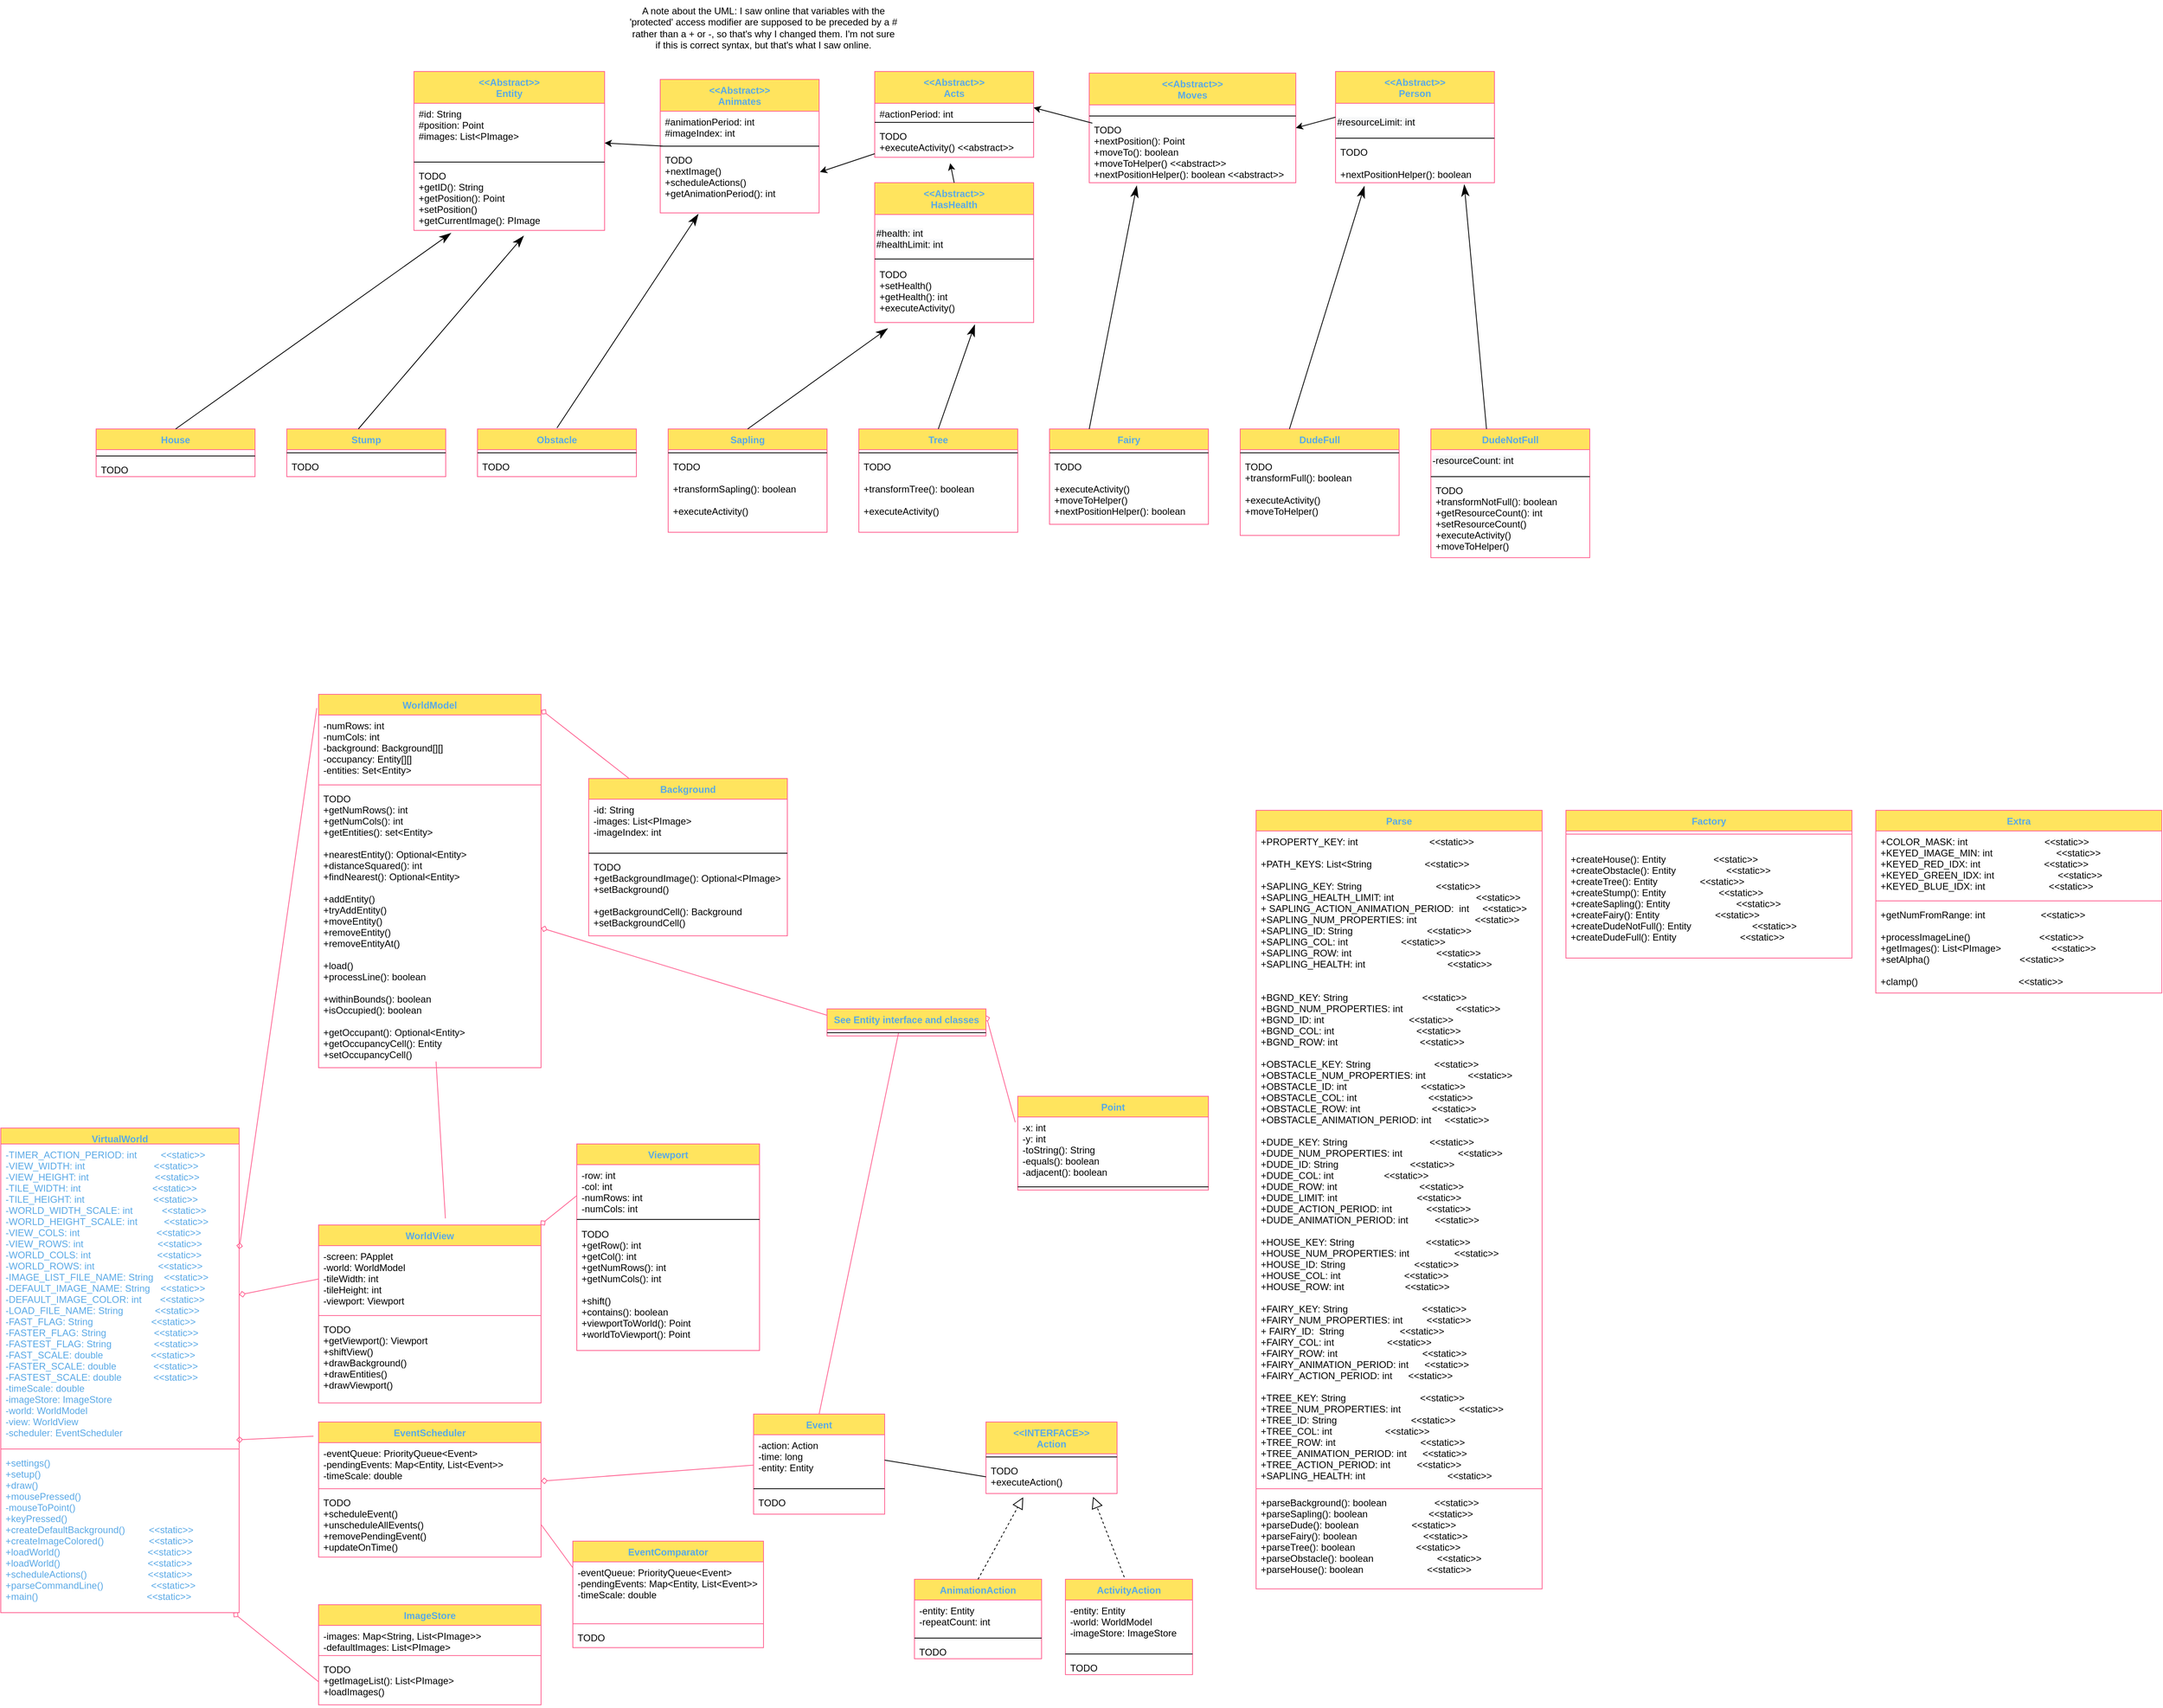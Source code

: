 <mxfile version="18.0.3" type="device"><diagram id="Yo6Zvny2ZRX3JAPKxXua" name="Page 2"><mxGraphModel dx="1278" dy="2747" grid="1" gridSize="10" guides="1" tooltips="1" connect="1" arrows="1" fold="1" page="1" pageScale="1" pageWidth="850" pageHeight="1100" math="0" shadow="0"><root><mxCell id="0"/><mxCell id="1" parent="0"/><mxCell id="8I9pphBKhg92I5GMk5e_-31" value="" style="graphMlID=e0;endArrow=none;strokeColor=#FF6392;strokeWidth=1.0;startArrow=diamond;startFill=0;endFill=1;exitX=1;exitY=0.25;exitDx=0;exitDy=0;fontColor=#5AA9E6;entryX=-0.008;entryY=-0.286;entryDx=0;entryDy=0;entryPerimeter=0;" parent="1" source="8I9pphBKhg92I5GMk5e_-50" target="8I9pphBKhg92I5GMk5e_-57" edge="1"><mxGeometry relative="1" as="geometry"/></mxCell><mxCell id="8I9pphBKhg92I5GMk5e_-32" value="" style="graphMlID=e1;endArrow=none;strokeColor=#FF6392;strokeWidth=1.0;startArrow=diamond;startFill=0;endFill=1;exitX=1;exitY=0.5;exitDx=0;exitDy=0;fontColor=#5AA9E6;entryX=0;entryY=0.5;entryDx=0;entryDy=0;" parent="1" source="8I9pphBKhg92I5GMk5e_-51" target="8I9pphBKhg92I5GMk5e_-61" edge="1"><mxGeometry relative="1" as="geometry"/></mxCell><mxCell id="8I9pphBKhg92I5GMk5e_-33" value="" style="graphMlID=e2;endArrow=none;strokeColor=#FF6392;strokeWidth=1.0;startArrow=diamond;startFill=0;endFill=1;fontColor=#5AA9E6;entryX=0;entryY=0.25;entryDx=0;entryDy=0;" parent="1" source="8I9pphBKhg92I5GMk5e_-60" target="8I9pphBKhg92I5GMk5e_-89" edge="1"><mxGeometry relative="1" as="geometry"><mxPoint x="648" y="240" as="sourcePoint"/></mxGeometry></mxCell><mxCell id="8I9pphBKhg92I5GMk5e_-34" value="" style="graphMlID=e3;endArrow=none;strokeColor=#FF6392;strokeWidth=1.0;startArrow=diamond;startFill=0;endFill=1;exitX=0.988;exitY=-0.077;exitDx=0;exitDy=0;exitPerimeter=0;fontColor=#5AA9E6;entryX=-0.023;entryY=0.105;entryDx=0;entryDy=0;entryPerimeter=0;" parent="1" source="8I9pphBKhg92I5GMk5e_-53" target="8I9pphBKhg92I5GMk5e_-64" edge="1"><mxGeometry relative="1" as="geometry"><mxPoint x="840" y="580" as="targetPoint"/></mxGeometry></mxCell><mxCell id="8I9pphBKhg92I5GMk5e_-35" value="" style="graphMlID=e4;endArrow=none;strokeColor=#FF6392;strokeWidth=1.0;startArrow=diamond;startFill=0;endFill=1;exitX=0.975;exitY=1;exitDx=0;exitDy=0;exitPerimeter=0;fontColor=#5AA9E6;entryX=0;entryY=0.5;entryDx=0;entryDy=0;" parent="1" source="8I9pphBKhg92I5GMk5e_-53" target="8I9pphBKhg92I5GMk5e_-71" edge="1"><mxGeometry relative="1" as="geometry"/></mxCell><mxCell id="8I9pphBKhg92I5GMk5e_-36" value="" style="graphMlID=e5;endArrow=none;strokeColor=#FF6392;strokeWidth=1.0;startArrow=diamond;startFill=0;endFill=1;fontColor=#5AA9E6;exitX=1.001;exitY=-0.077;exitDx=0;exitDy=0;exitPerimeter=0;" parent="1" source="8I9pphBKhg92I5GMk5e_-55" target="8I9pphBKhg92I5GMk5e_-82" edge="1"><mxGeometry relative="1" as="geometry"/></mxCell><mxCell id="8I9pphBKhg92I5GMk5e_-37" value="" style="graphMlID=e6;endArrow=none;strokeColor=#FF6392;strokeWidth=1.0;startArrow=diamond;startFill=0;endFill=1;fontColor=#5AA9E6;" parent="1" source="8I9pphBKhg92I5GMk5e_-64" target="8I9pphBKhg92I5GMk5e_-97" edge="1"><mxGeometry relative="1" as="geometry"/></mxCell><mxCell id="8I9pphBKhg92I5GMk5e_-38" value="" style="graphMlID=e7;endArrow=none;strokeColor=#FF6392;strokeWidth=1.0;startArrow=none;startFill=1;endFill=1;fontColor=#5AA9E6;entryX=0;entryY=0.25;entryDx=0;entryDy=0;exitX=1;exitY=0.5;exitDx=0;exitDy=0;" parent="1" source="8I9pphBKhg92I5GMk5e_-67" target="8I9pphBKhg92I5GMk5e_-72" edge="1"><mxGeometry relative="1" as="geometry"/></mxCell><mxCell id="8I9pphBKhg92I5GMk5e_-39" value="" style="graphMlID=e8;endArrow=none;strokeColor=#FF6392;strokeWidth=1.0;startArrow=diamond;startFill=0;endFill=1;fontColor=#5AA9E6;exitX=1;exitY=0.5;exitDx=0;exitDy=0;entryX=0;entryY=0.5;entryDx=0;entryDy=0;" parent="1" source="8I9pphBKhg92I5GMk5e_-57" edge="1"><mxGeometry relative="1" as="geometry"><mxPoint x="710" y="80" as="sourcePoint"/><mxPoint x="1160" y="-62" as="targetPoint"/></mxGeometry></mxCell><mxCell id="8I9pphBKhg92I5GMk5e_-40" value="" style="graphMlID=e9;endArrow=none;strokeColor=#FF6392;strokeWidth=1.0;startArrow=diamond;startFill=0;endFill=1;fontColor=#5AA9E6;exitX=1;exitY=0.5;exitDx=0;exitDy=0;entryX=-0.013;entryY=0.08;entryDx=0;entryDy=0;entryPerimeter=0;" parent="1" target="8I9pphBKhg92I5GMk5e_-105" edge="1"><mxGeometry relative="1" as="geometry"><mxPoint x="1360" y="-62" as="sourcePoint"/></mxGeometry></mxCell><mxCell id="8I9pphBKhg92I5GMk5e_-44" value="" style="graphMlID=e13;endArrow=none;strokeColor=#FF6392;strokeWidth=1.0;startArrow=none;startFill=1;endFill=1;fontColor=#5AA9E6;entryX=0.528;entryY=0.978;entryDx=0;entryDy=0;entryPerimeter=0;exitX=0.57;exitY=-0.037;exitDx=0;exitDy=0;exitPerimeter=0;" parent="1" source="8I9pphBKhg92I5GMk5e_-60" target="8I9pphBKhg92I5GMk5e_-57" edge="1"><mxGeometry relative="1" as="geometry"/></mxCell><mxCell id="8I9pphBKhg92I5GMk5e_-45" value="" style="graphMlID=e14;endArrow=none;strokeColor=#FF6392;strokeWidth=1.0;startArrow=none;startFill=1;endFill=1;fontColor=#5AA9E6;exitX=0.5;exitY=0;exitDx=0;exitDy=0;" parent="1" source="8I9pphBKhg92I5GMk5e_-96" edge="1"><mxGeometry relative="1" as="geometry"><mxPoint x="1250" y="-40" as="targetPoint"/></mxGeometry></mxCell><mxCell id="8I9pphBKhg92I5GMk5e_-50" value="VirtualWorld" style="swimlane;fontStyle=1;align=center;verticalAlign=top;childLayout=stackLayout;horizontal=1;startSize=20;horizontalStack=0;resizeParent=1;resizeParentMax=0;resizeLast=0;collapsible=1;marginBottom=0;hachureGap=4;pointerEvents=0;fillColor=#FFE45E;strokeColor=#FF6392;fontColor=#5AA9E6;" parent="1" vertex="1"><mxGeometry x="120" y="80" width="300" height="610" as="geometry"/></mxCell><mxCell id="8I9pphBKhg92I5GMk5e_-51" value="-TIMER_ACTION_PERIOD: int         &lt;&lt;static&gt;&gt;&#10;-VIEW_WIDTH: int                          &lt;&lt;static&gt;&gt;&#10;-VIEW_HEIGHT: int                         &lt;&lt;static&gt;&gt;&#10;-TILE_WIDTH: int                           &lt;&lt;static&gt;&gt;&#10;-TILE_HEIGHT: int                          &lt;&lt;static&gt;&gt;&#10;-WORLD_WIDTH_SCALE: int           &lt;&lt;static&gt;&gt;&#10;-WORLD_HEIGHT_SCALE: int          &lt;&lt;static&gt;&gt;&#10;-VIEW_COLS: int                             &lt;&lt;static&gt;&gt;&#10;-VIEW_ROWS: int                            &lt;&lt;static&gt;&gt;&#10;-WORLD_COLS: int                         &lt;&lt;static&gt;&gt;&#10;-WORLD_ROWS: int                        &lt;&lt;static&gt;&gt;&#10;-IMAGE_LIST_FILE_NAME: String    &lt;&lt;static&gt;&gt;&#10;-DEFAULT_IMAGE_NAME: String    &lt;&lt;static&gt;&gt;&#10;-DEFAULT_IMAGE_COLOR: int       &lt;&lt;static&gt;&gt;&#10;-LOAD_FILE_NAME: String            &lt;&lt;static&gt;&gt;&#10;-FAST_FLAG: String                      &lt;&lt;static&gt;&gt;&#10;-FASTER_FLAG: String                  &lt;&lt;static&gt;&gt;&#10;-FASTEST_FLAG: String                &lt;&lt;static&gt;&gt;&#10;-FAST_SCALE: double                  &lt;&lt;static&gt;&gt;&#10;-FASTER_SCALE: double              &lt;&lt;static&gt;&gt;&#10;-FASTEST_SCALE: double            &lt;&lt;static&gt;&gt;&#10;-timeScale: double&#10;-imageStore: ImageStore&#10;-world: WorldModel&#10;-view: WorldView&#10;-scheduler: EventScheduler" style="text;strokeColor=none;fillColor=none;align=left;verticalAlign=top;spacingLeft=4;spacingRight=4;overflow=hidden;rotatable=0;points=[[0,0.5],[1,0.5]];portConstraint=eastwest;fontColor=#5AA9E6;" parent="8I9pphBKhg92I5GMk5e_-50" vertex="1"><mxGeometry y="20" width="300" height="380" as="geometry"/></mxCell><mxCell id="8I9pphBKhg92I5GMk5e_-52" value="" style="line;strokeWidth=1;fillColor=none;align=left;verticalAlign=middle;spacingTop=-1;spacingLeft=3;spacingRight=3;rotatable=0;labelPosition=right;points=[];portConstraint=eastwest;strokeColor=#FF6392;fontColor=#5AA9E6;" parent="8I9pphBKhg92I5GMk5e_-50" vertex="1"><mxGeometry y="400" width="300" height="8" as="geometry"/></mxCell><mxCell id="8I9pphBKhg92I5GMk5e_-53" value="+settings()&#10;+setup()&#10;+draw()&#10;+mousePressed()&#10;-mouseToPoint()&#10;+keyPressed()&#10;+createDefaultBackground()         &lt;&lt;static&gt;&gt;&#10;+createImageColored()                 &lt;&lt;static&gt;&gt;&#10;+loadWorld()                                 &lt;&lt;static&gt;&gt;&#10;+loadWorld()                                 &lt;&lt;static&gt;&gt;&#10;+scheduleActions()                       &lt;&lt;static&gt;&gt;&#10;+parseCommandLine()                  &lt;&lt;static&gt;&gt;&#10;+main()                                         &lt;&lt;static&gt;&gt;" style="text;strokeColor=none;fillColor=none;align=left;verticalAlign=top;spacingLeft=4;spacingRight=4;overflow=hidden;rotatable=0;points=[[0,0.5],[1,0.5]];portConstraint=eastwest;fontColor=#5AA9E6;" parent="8I9pphBKhg92I5GMk5e_-50" vertex="1"><mxGeometry y="408" width="300" height="202" as="geometry"/></mxCell><mxCell id="8I9pphBKhg92I5GMk5e_-54" value="WorldModel" style="swimlane;fontStyle=1;align=center;verticalAlign=top;childLayout=stackLayout;horizontal=1;startSize=26;horizontalStack=0;resizeParent=1;resizeParentMax=0;resizeLast=0;collapsible=1;marginBottom=0;hachureGap=4;pointerEvents=0;sketch=0;fontColor=#5AA9E6;strokeColor=#FF6392;fillColor=#FFE45E;" parent="1" vertex="1"><mxGeometry x="520" y="-466" width="280" height="470" as="geometry"/></mxCell><mxCell id="8I9pphBKhg92I5GMk5e_-55" value="-numRows: int&#10;-numCols: int&#10;-background: Background[][]&#10;-occupancy: Entity[][]&#10;-entities: Set&lt;Entity&gt;&#10;&#10;                         " style="text;strokeColor=none;fillColor=none;align=left;verticalAlign=top;spacingLeft=4;spacingRight=4;overflow=hidden;rotatable=0;points=[[0,0.5],[1,0.5]];portConstraint=eastwest;fontColor=#000000;" parent="8I9pphBKhg92I5GMk5e_-54" vertex="1"><mxGeometry y="26" width="280" height="84" as="geometry"/></mxCell><mxCell id="8I9pphBKhg92I5GMk5e_-56" value="" style="line;strokeWidth=1;fillColor=none;align=left;verticalAlign=middle;spacingTop=-1;spacingLeft=3;spacingRight=3;rotatable=0;labelPosition=right;points=[];portConstraint=eastwest;strokeColor=#FF6392;fontColor=#5AA9E6;" parent="8I9pphBKhg92I5GMk5e_-54" vertex="1"><mxGeometry y="110" width="280" height="8" as="geometry"/></mxCell><mxCell id="8I9pphBKhg92I5GMk5e_-57" value="TODO&#10;+getNumRows(): int&#10;+getNumCols(): int&#10;+getEntities(): set&lt;Entity&gt;&#10;&#10;+nearestEntity(): Optional&lt;Entity&gt;    &#10;+distanceSquared(): int                &#10;+findNearest(): Optional&lt;Entity&gt;&#10;      &#10;+addEntity()&#10;+tryAddEntity()                           &#10;+moveEntity()                            &#10;+removeEntity()                             &#10;+removeEntityAt() &#10;&#10;+load()                                &#10;+processLine(): boolean               &#10;            &#10;+withinBounds(): boolean          &#10;+isOccupied(): boolean&#10;&#10;+getOccupant(): Optional&lt;Entity&gt;             &#10;+getOccupancyCell(): Entity                 &#10;+setOccupancyCell()" style="text;strokeColor=none;fillColor=none;align=left;verticalAlign=top;spacingLeft=4;spacingRight=4;overflow=hidden;rotatable=0;points=[[0,0.5],[1,0.5]];portConstraint=eastwest;fontColor=#020405;" parent="8I9pphBKhg92I5GMk5e_-54" vertex="1"><mxGeometry y="118" width="280" height="352" as="geometry"/></mxCell><mxCell id="8I9pphBKhg92I5GMk5e_-60" value="WorldView" style="swimlane;fontStyle=1;align=center;verticalAlign=top;childLayout=stackLayout;horizontal=1;startSize=26;horizontalStack=0;resizeParent=1;resizeParentMax=0;resizeLast=0;collapsible=1;marginBottom=0;hachureGap=4;pointerEvents=0;sketch=0;fontColor=#5AA9E6;strokeColor=#FF6392;fillColor=#FFE45E;" parent="1" vertex="1"><mxGeometry x="520" y="202" width="280" height="224" as="geometry"/></mxCell><mxCell id="8I9pphBKhg92I5GMk5e_-61" value="-screen: PApplet&#10;-world: WorldModel&#10;-tileWidth: int&#10;-tileHeight: int&#10;-viewport: Viewport&#10;                           " style="text;strokeColor=none;fillColor=none;align=left;verticalAlign=top;spacingLeft=4;spacingRight=4;overflow=hidden;rotatable=0;points=[[0,0.5],[1,0.5]];portConstraint=eastwest;fontColor=#000000;" parent="8I9pphBKhg92I5GMk5e_-60" vertex="1"><mxGeometry y="26" width="280" height="84" as="geometry"/></mxCell><mxCell id="8I9pphBKhg92I5GMk5e_-62" value="" style="line;strokeWidth=1;fillColor=none;align=left;verticalAlign=middle;spacingTop=-1;spacingLeft=3;spacingRight=3;rotatable=0;labelPosition=right;points=[];portConstraint=eastwest;strokeColor=#FF6392;fontColor=#5AA9E6;" parent="8I9pphBKhg92I5GMk5e_-60" vertex="1"><mxGeometry y="110" width="280" height="8" as="geometry"/></mxCell><mxCell id="8I9pphBKhg92I5GMk5e_-63" value="TODO&#10;+getViewport(): Viewport&#10;+shiftView()&#10;+drawBackground()                        &#10;+drawEntities()                         &#10;+drawViewport() &#10; " style="text;strokeColor=none;fillColor=none;align=left;verticalAlign=top;spacingLeft=4;spacingRight=4;overflow=hidden;rotatable=0;points=[[0,0.5],[1,0.5]];portConstraint=eastwest;fontColor=#000000;" parent="8I9pphBKhg92I5GMk5e_-60" vertex="1"><mxGeometry y="118" width="280" height="106" as="geometry"/></mxCell><mxCell id="8I9pphBKhg92I5GMk5e_-64" value="EventScheduler" style="swimlane;fontStyle=1;align=center;verticalAlign=top;childLayout=stackLayout;horizontal=1;startSize=26;horizontalStack=0;resizeParent=1;resizeParentMax=0;resizeLast=0;collapsible=1;marginBottom=0;hachureGap=4;pointerEvents=0;sketch=0;fontColor=#5AA9E6;strokeColor=#FF6392;fillColor=#FFE45E;" parent="1" vertex="1"><mxGeometry x="520" y="450" width="280" height="170" as="geometry"/></mxCell><mxCell id="8I9pphBKhg92I5GMk5e_-65" value="-eventQueue: PriorityQueue&lt;Event&gt;&#10;-pendingEvents: Map&lt;Entity, List&lt;Event&gt;&gt;&#10;-timeScale: double&#10;                           " style="text;strokeColor=none;fillColor=none;align=left;verticalAlign=top;spacingLeft=4;spacingRight=4;overflow=hidden;rotatable=0;points=[[0,0.5],[1,0.5]];portConstraint=eastwest;fontColor=#000000;" parent="8I9pphBKhg92I5GMk5e_-64" vertex="1"><mxGeometry y="26" width="280" height="54" as="geometry"/></mxCell><mxCell id="8I9pphBKhg92I5GMk5e_-66" value="" style="line;strokeWidth=1;fillColor=none;align=left;verticalAlign=middle;spacingTop=-1;spacingLeft=3;spacingRight=3;rotatable=0;labelPosition=right;points=[];portConstraint=eastwest;strokeColor=#FF6392;fontColor=#5AA9E6;" parent="8I9pphBKhg92I5GMk5e_-64" vertex="1"><mxGeometry y="80" width="280" height="8" as="geometry"/></mxCell><mxCell id="8I9pphBKhg92I5GMk5e_-67" value="TODO&#10;+scheduleEvent()                                  &#10;+unscheduleAllEvents()       &#10;+removePendingEvent()                       &#10;+updateOnTime()  " style="text;strokeColor=none;fillColor=none;align=left;verticalAlign=top;spacingLeft=4;spacingRight=4;overflow=hidden;rotatable=0;points=[[0,0.5],[1,0.5]];portConstraint=eastwest;fontColor=#000000;" parent="8I9pphBKhg92I5GMk5e_-64" vertex="1"><mxGeometry y="88" width="280" height="82" as="geometry"/></mxCell><mxCell id="8I9pphBKhg92I5GMk5e_-68" value="ImageStore" style="swimlane;fontStyle=1;align=center;verticalAlign=top;childLayout=stackLayout;horizontal=1;startSize=26;horizontalStack=0;resizeParent=1;resizeParentMax=0;resizeLast=0;collapsible=1;marginBottom=0;hachureGap=4;pointerEvents=0;sketch=0;fontColor=#5AA9E6;strokeColor=#FF6392;fillColor=#FFE45E;" parent="1" vertex="1"><mxGeometry x="520" y="680" width="280" height="126" as="geometry"/></mxCell><mxCell id="8I9pphBKhg92I5GMk5e_-69" value="-images: Map&lt;String, List&lt;PImage&gt;&gt;&#10;-defaultImages: List&lt;PImage&gt;&#10;                " style="text;strokeColor=none;fillColor=none;align=left;verticalAlign=top;spacingLeft=4;spacingRight=4;overflow=hidden;rotatable=0;points=[[0,0.5],[1,0.5]];portConstraint=eastwest;fontColor=#000000;" parent="8I9pphBKhg92I5GMk5e_-68" vertex="1"><mxGeometry y="26" width="280" height="34" as="geometry"/></mxCell><mxCell id="8I9pphBKhg92I5GMk5e_-70" value="" style="line;strokeWidth=1;fillColor=none;align=left;verticalAlign=middle;spacingTop=-1;spacingLeft=3;spacingRight=3;rotatable=0;labelPosition=right;points=[];portConstraint=eastwest;strokeColor=#FF6392;fontColor=#5AA9E6;" parent="8I9pphBKhg92I5GMk5e_-68" vertex="1"><mxGeometry y="60" width="280" height="8" as="geometry"/></mxCell><mxCell id="8I9pphBKhg92I5GMk5e_-71" value="TODO&#10;+getImageList(): List&lt;PImage&gt;              &#10;+loadImages() " style="text;strokeColor=none;fillColor=none;align=left;verticalAlign=top;spacingLeft=4;spacingRight=4;overflow=hidden;rotatable=0;points=[[0,0.5],[1,0.5]];portConstraint=eastwest;fontColor=#000000;" parent="8I9pphBKhg92I5GMk5e_-68" vertex="1"><mxGeometry y="68" width="280" height="58" as="geometry"/></mxCell><mxCell id="8I9pphBKhg92I5GMk5e_-72" value="EventComparator" style="swimlane;fontStyle=1;align=center;verticalAlign=top;childLayout=stackLayout;horizontal=1;startSize=26;horizontalStack=0;resizeParent=1;resizeParentMax=0;resizeLast=0;collapsible=1;marginBottom=0;hachureGap=4;pointerEvents=0;sketch=0;fontColor=#5AA9E6;strokeColor=#FF6392;fillColor=#FFE45E;" parent="1" vertex="1"><mxGeometry x="840" y="600" width="240" height="134" as="geometry"/></mxCell><mxCell id="8I9pphBKhg92I5GMk5e_-73" value="-eventQueue: PriorityQueue&lt;Event&gt;&#10;-pendingEvents: Map&lt;Entity, List&lt;Event&gt;&gt;&#10;-timeScale: double" style="text;strokeColor=none;fillColor=none;align=left;verticalAlign=top;spacingLeft=4;spacingRight=4;overflow=hidden;rotatable=0;points=[[0,0.5],[1,0.5]];portConstraint=eastwest;fontColor=#000000;" parent="8I9pphBKhg92I5GMk5e_-72" vertex="1"><mxGeometry y="26" width="240" height="74" as="geometry"/></mxCell><mxCell id="8I9pphBKhg92I5GMk5e_-74" value="" style="line;strokeWidth=1;fillColor=none;align=left;verticalAlign=middle;spacingTop=-1;spacingLeft=3;spacingRight=3;rotatable=0;labelPosition=right;points=[];portConstraint=eastwest;strokeColor=#FF6392;fontColor=#5AA9E6;" parent="8I9pphBKhg92I5GMk5e_-72" vertex="1"><mxGeometry y="100" width="240" height="8" as="geometry"/></mxCell><mxCell id="8I9pphBKhg92I5GMk5e_-75" value="TODO" style="text;strokeColor=none;fillColor=none;align=left;verticalAlign=top;spacingLeft=4;spacingRight=4;overflow=hidden;rotatable=0;points=[[0,0.5],[1,0.5]];portConstraint=eastwest;fontColor=#000000;" parent="8I9pphBKhg92I5GMk5e_-72" vertex="1"><mxGeometry y="108" width="240" height="26" as="geometry"/></mxCell><mxCell id="8I9pphBKhg92I5GMk5e_-77" value="Parse" style="swimlane;fontStyle=1;align=center;verticalAlign=top;childLayout=stackLayout;horizontal=1;startSize=26;horizontalStack=0;resizeParent=1;resizeParentMax=0;resizeLast=0;collapsible=1;marginBottom=0;hachureGap=4;pointerEvents=0;sketch=0;fontColor=#5AA9E6;strokeColor=#FF6392;fillColor=#FFE45E;" parent="1" vertex="1"><mxGeometry x="1700" y="-320" width="360" height="980" as="geometry"/></mxCell><mxCell id="8I9pphBKhg92I5GMk5e_-78" value="+PROPERTY_KEY: int                           &lt;&lt;static&gt;&gt;&#10;&#10;+PATH_KEYS: List&lt;String                    &lt;&lt;static&gt;&gt;&#10;&#10;+SAPLING_KEY: String                            &lt;&lt;static&gt;&gt;&#10;+SAPLING_HEALTH_LIMIT: int                               &lt;&lt;static&gt;&gt;&#10;+ SAPLING_ACTION_ANIMATION_PERIOD:  int     &lt;&lt;static&gt;&gt;&#10;+SAPLING_NUM_PROPERTIES: int                      &lt;&lt;static&gt;&gt;&#10;+SAPLING_ID: String                            &lt;&lt;static&gt;&gt;&#10;+SAPLING_COL: int                    &lt;&lt;static&gt;&gt;&#10;+SAPLING_ROW: int                                &lt;&lt;static&gt;&gt;&#10;+SAPLING_HEALTH: int                               &lt;&lt;static&gt;&gt;&#10;&#10;&#10;+BGND_KEY: String                            &lt;&lt;static&gt;&gt;&#10;+BGND_NUM_PROPERTIES: int                    &lt;&lt;static&gt;&gt;&#10;+BGND_ID: int                                &lt;&lt;static&gt;&gt;&#10;+BGND_COL: int                               &lt;&lt;static&gt;&gt;&#10;+BGND_ROW: int                               &lt;&lt;static&gt;&gt;&#10;&#10;+OBSTACLE_KEY: String                        &lt;&lt;static&gt;&gt;&#10;+OBSTACLE_NUM_PROPERTIES: int                &lt;&lt;static&gt;&gt;&#10;+OBSTACLE_ID: int                            &lt;&lt;static&gt;&gt;&#10;+OBSTACLE_COL: int                           &lt;&lt;static&gt;&gt;&#10;+OBSTACLE_ROW: int                           &lt;&lt;static&gt;&gt;&#10;+OBSTACLE_ANIMATION_PERIOD: int     &lt;&lt;static&gt;&gt;&#10;&#10;+DUDE_KEY: String                               &lt;&lt;static&gt;&gt;&#10;+DUDE_NUM_PROPERTIES: int                     &lt;&lt;static&gt;&gt;&#10;+DUDE_ID: String                           &lt;&lt;static&gt;&gt;&#10;+DUDE_COL: int                   &lt;&lt;static&gt;&gt;&#10;+DUDE_ROW: int                               &lt;&lt;static&gt;&gt;&#10;+DUDE_LIMIT: int                              &lt;&lt;static&gt;&gt;&#10;+DUDE_ACTION_PERIOD: int             &lt;&lt;static&gt;&gt;&#10;+DUDE_ANIMATION_PERIOD: int          &lt;&lt;static&gt;&gt;&#10;&#10;+HOUSE_KEY: String                           &lt;&lt;static&gt;&gt;&#10;+HOUSE_NUM_PROPERTIES: int                 &lt;&lt;static&gt;&gt;&#10;+HOUSE_ID: String                          &lt;&lt;static&gt;&gt;&#10;+HOUSE_COL: int                        &lt;&lt;static&gt;&gt;&#10;+HOUSE_ROW: int                       &lt;&lt;static&gt;&gt;&#10;&#10;+FAIRY_KEY: String                            &lt;&lt;static&gt;&gt;&#10;+FAIRY_NUM_PROPERTIES: int         &lt;&lt;static&gt;&gt;&#10;+ FAIRY_ID:  String                     &lt;&lt;static&gt;&gt;&#10;+FAIRY_COL: int                    &lt;&lt;static&gt;&gt;&#10;+FAIRY_ROW: int                                &lt;&lt;static&gt;&gt;&#10;+FAIRY_ANIMATION_PERIOD: int      &lt;&lt;static&gt;&gt;&#10;+FAIRY_ACTION_PERIOD: int      &lt;&lt;static&gt;&gt;&#10;&#10;+TREE_KEY: String                            &lt;&lt;static&gt;&gt;&#10;+TREE_NUM_PROPERTIES: int                      &lt;&lt;static&gt;&gt;&#10;+TREE_ID: String                            &lt;&lt;static&gt;&gt;&#10;+TREE_COL: int                    &lt;&lt;static&gt;&gt;&#10;+TREE_ROW: int                                &lt;&lt;static&gt;&gt;&#10;+TREE_ANIMATION_PERIOD: int      &lt;&lt;static&gt;&gt;&#10;+TREE_ACTION_PERIOD: int          &lt;&lt;static&gt;&gt;&#10;+SAPLING_HEALTH: int                               &lt;&lt;static&gt;&gt;&#10;" style="text;strokeColor=none;fillColor=none;align=left;verticalAlign=top;spacingLeft=4;spacingRight=4;overflow=hidden;rotatable=0;points=[[0,0.5],[1,0.5]];portConstraint=eastwest;fontColor=#000000;" parent="8I9pphBKhg92I5GMk5e_-77" vertex="1"><mxGeometry y="26" width="360" height="824" as="geometry"/></mxCell><mxCell id="8I9pphBKhg92I5GMk5e_-79" value="" style="line;strokeWidth=1;fillColor=none;align=left;verticalAlign=middle;spacingTop=-1;spacingLeft=3;spacingRight=3;rotatable=0;labelPosition=right;points=[];portConstraint=eastwest;strokeColor=#FF6392;fontColor=#5AA9E6;" parent="8I9pphBKhg92I5GMk5e_-77" vertex="1"><mxGeometry y="850" width="360" height="8" as="geometry"/></mxCell><mxCell id="8I9pphBKhg92I5GMk5e_-80" value="+parseBackground(): boolean                  &lt;&lt;static&gt;&gt;&#10;+parseSapling(): boolean                       &lt;&lt;static&gt;&gt;&#10;+parseDude(): boolean                    &lt;&lt;static&gt;&gt;&#10;+parseFairy(): boolean                         &lt;&lt;static&gt;&gt;&#10;+parseTree(): boolean                       &lt;&lt;static&gt;&gt;&#10;+parseObstacle(): boolean                        &lt;&lt;static&gt;&gt;&#10;+parseHouse(): boolean                        &lt;&lt;static&gt;&gt;         &#10;" style="text;strokeColor=none;fillColor=none;align=left;verticalAlign=top;spacingLeft=4;spacingRight=4;overflow=hidden;rotatable=0;points=[[0,0.5],[1,0.5]];portConstraint=eastwest;fontColor=#000000;" parent="8I9pphBKhg92I5GMk5e_-77" vertex="1"><mxGeometry y="858" width="360" height="122" as="geometry"/></mxCell><mxCell id="8I9pphBKhg92I5GMk5e_-81" value="Background" style="swimlane;fontStyle=1;align=center;verticalAlign=top;childLayout=stackLayout;horizontal=1;startSize=26;horizontalStack=0;resizeParent=1;resizeParentMax=0;resizeLast=0;collapsible=1;marginBottom=0;hachureGap=4;pointerEvents=0;sketch=0;fontColor=#5AA9E6;strokeColor=#FF6392;fillColor=#FFE45E;" parent="1" vertex="1"><mxGeometry x="860" y="-360" width="250" height="198" as="geometry"/></mxCell><mxCell id="8I9pphBKhg92I5GMk5e_-82" value="-id: String&#10;-images: List&lt;PImage&gt;&#10;-imageIndex: int&#10;                       " style="text;strokeColor=none;fillColor=none;align=left;verticalAlign=top;spacingLeft=4;spacingRight=4;overflow=hidden;rotatable=0;points=[[0,0.5],[1,0.5]];portConstraint=eastwest;" parent="8I9pphBKhg92I5GMk5e_-81" vertex="1"><mxGeometry y="26" width="250" height="64" as="geometry"/></mxCell><mxCell id="8I9pphBKhg92I5GMk5e_-83" value="" style="line;strokeWidth=1;fillColor=none;align=left;verticalAlign=middle;spacingTop=-1;spacingLeft=3;spacingRight=3;rotatable=0;labelPosition=right;points=[];portConstraint=eastwest;" parent="8I9pphBKhg92I5GMk5e_-81" vertex="1"><mxGeometry y="90" width="250" height="8" as="geometry"/></mxCell><mxCell id="8I9pphBKhg92I5GMk5e_-84" value="TODO&#10;+getBackgroundImage(): Optional&lt;PImage&gt;      &#10;+setBackground()&#10;                                                     &#10;+getBackgroundCell(): Background             &#10;+setBackgroundCell()  " style="text;strokeColor=none;fillColor=none;align=left;verticalAlign=top;spacingLeft=4;spacingRight=4;overflow=hidden;rotatable=0;points=[[0,0.5],[1,0.5]];portConstraint=eastwest;" parent="8I9pphBKhg92I5GMk5e_-81" vertex="1"><mxGeometry y="98" width="250" height="100" as="geometry"/></mxCell><mxCell id="8I9pphBKhg92I5GMk5e_-85" value="See Entity interface and classes" style="swimlane;fontStyle=1;align=center;verticalAlign=top;childLayout=stackLayout;horizontal=1;startSize=26;horizontalStack=0;resizeParent=1;resizeParentMax=0;resizeLast=0;collapsible=1;marginBottom=0;hachureGap=4;pointerEvents=0;sketch=0;fontColor=#5AA9E6;strokeColor=#FF6392;fillColor=#FFE45E;" parent="1" vertex="1"><mxGeometry x="1160" y="-70" width="200" height="34" as="geometry"/></mxCell><mxCell id="8I9pphBKhg92I5GMk5e_-87" value="" style="line;strokeWidth=1;fillColor=none;align=left;verticalAlign=middle;spacingTop=-1;spacingLeft=3;spacingRight=3;rotatable=0;labelPosition=right;points=[];portConstraint=eastwest;" parent="8I9pphBKhg92I5GMk5e_-85" vertex="1"><mxGeometry y="26" width="200" height="8" as="geometry"/></mxCell><mxCell id="8I9pphBKhg92I5GMk5e_-89" value="Viewport" style="swimlane;fontStyle=1;align=center;verticalAlign=top;childLayout=stackLayout;horizontal=1;startSize=26;horizontalStack=0;resizeParent=1;resizeParentMax=0;resizeLast=0;collapsible=1;marginBottom=0;hachureGap=4;pointerEvents=0;sketch=0;fontColor=#5AA9E6;strokeColor=#FF6392;fillColor=#FFE45E;" parent="1" vertex="1"><mxGeometry x="845" y="100.0" width="230" height="260" as="geometry"/></mxCell><mxCell id="8I9pphBKhg92I5GMk5e_-90" value="-row: int&#10;-col: int&#10;-numRows: int&#10;-numCols: int&#10;                            " style="text;strokeColor=none;fillColor=none;align=left;verticalAlign=top;spacingLeft=4;spacingRight=4;overflow=hidden;rotatable=0;points=[[0,0.5],[1,0.5]];portConstraint=eastwest;" parent="8I9pphBKhg92I5GMk5e_-89" vertex="1"><mxGeometry y="26" width="230" height="64" as="geometry"/></mxCell><mxCell id="8I9pphBKhg92I5GMk5e_-91" value="" style="line;strokeWidth=1;fillColor=none;align=left;verticalAlign=middle;spacingTop=-1;spacingLeft=3;spacingRight=3;rotatable=0;labelPosition=right;points=[];portConstraint=eastwest;" parent="8I9pphBKhg92I5GMk5e_-89" vertex="1"><mxGeometry y="90" width="230" height="10" as="geometry"/></mxCell><mxCell id="8I9pphBKhg92I5GMk5e_-92" value="TODO&#10;+getRow(): int&#10;+getCol(): int&#10;+getNumRows(): int&#10;+getNumCols(): int&#10;&#10;+shift() &#10;+contains(): boolean  &#10;+viewportToWorld(): Point &#10;+worldToViewport(): Point       " style="text;strokeColor=none;fillColor=none;align=left;verticalAlign=top;spacingLeft=4;spacingRight=4;overflow=hidden;rotatable=0;points=[[0,0.5],[1,0.5]];portConstraint=eastwest;" parent="8I9pphBKhg92I5GMk5e_-89" vertex="1"><mxGeometry y="100" width="230" height="160" as="geometry"/></mxCell><mxCell id="8I9pphBKhg92I5GMk5e_-96" value="Event" style="swimlane;fontStyle=1;align=center;verticalAlign=top;childLayout=stackLayout;horizontal=1;startSize=26;horizontalStack=0;resizeParent=1;resizeParentMax=0;resizeLast=0;collapsible=1;marginBottom=0;hachureGap=4;pointerEvents=0;sketch=0;fontColor=#5AA9E6;strokeColor=#FF6392;fillColor=#FFE45E;" parent="1" vertex="1"><mxGeometry x="1067.5" y="440" width="165" height="126" as="geometry"/></mxCell><mxCell id="8I9pphBKhg92I5GMk5e_-97" value="-action: Action&#10;-time: long&#10;-entity: Entity" style="text;strokeColor=none;fillColor=none;align=left;verticalAlign=top;spacingLeft=4;spacingRight=4;overflow=hidden;rotatable=0;points=[[0,0.5],[1,0.5]];portConstraint=eastwest;" parent="8I9pphBKhg92I5GMk5e_-96" vertex="1"><mxGeometry y="26" width="165" height="64" as="geometry"/></mxCell><mxCell id="8I9pphBKhg92I5GMk5e_-98" value="" style="line;strokeWidth=1;fillColor=none;align=left;verticalAlign=middle;spacingTop=-1;spacingLeft=3;spacingRight=3;rotatable=0;labelPosition=right;points=[];portConstraint=eastwest;" parent="8I9pphBKhg92I5GMk5e_-96" vertex="1"><mxGeometry y="90" width="165" height="8" as="geometry"/></mxCell><mxCell id="8I9pphBKhg92I5GMk5e_-99" value="TODO" style="text;strokeColor=none;fillColor=none;align=left;verticalAlign=top;spacingLeft=4;spacingRight=4;overflow=hidden;rotatable=0;points=[[0,0.5],[1,0.5]];portConstraint=eastwest;" parent="8I9pphBKhg92I5GMk5e_-96" vertex="1"><mxGeometry y="98" width="165" height="28" as="geometry"/></mxCell><mxCell id="8I9pphBKhg92I5GMk5e_-104" value="Point" style="swimlane;fontStyle=1;align=center;verticalAlign=top;childLayout=stackLayout;horizontal=1;startSize=26;horizontalStack=0;resizeParent=1;resizeParentMax=0;resizeLast=0;collapsible=1;marginBottom=0;hachureGap=4;pointerEvents=0;sketch=0;fontColor=#5AA9E6;strokeColor=#FF6392;fillColor=#FFE45E;" parent="1" vertex="1"><mxGeometry x="1400" y="40" width="240" height="118" as="geometry"/></mxCell><mxCell id="8I9pphBKhg92I5GMk5e_-105" value="-x: int&#10;-y: int&#10;-toString(): String&#10;-equals(): boolean    &#10;-adjacent(): boolean                          " style="text;strokeColor=none;fillColor=none;align=left;verticalAlign=top;spacingLeft=4;spacingRight=4;overflow=hidden;rotatable=0;points=[[0,0.5],[1,0.5]];portConstraint=eastwest;" parent="8I9pphBKhg92I5GMk5e_-104" vertex="1"><mxGeometry y="26" width="240" height="84" as="geometry"/></mxCell><mxCell id="8I9pphBKhg92I5GMk5e_-106" value="" style="line;strokeWidth=1;fillColor=none;align=left;verticalAlign=middle;spacingTop=-1;spacingLeft=3;spacingRight=3;rotatable=0;labelPosition=right;points=[];portConstraint=eastwest;" parent="8I9pphBKhg92I5GMk5e_-104" vertex="1"><mxGeometry y="110" width="240" height="8" as="geometry"/></mxCell><mxCell id="8I9pphBKhg92I5GMk5e_-108" value="ActivityAction" style="swimlane;fontStyle=1;align=center;verticalAlign=top;childLayout=stackLayout;horizontal=1;startSize=26;horizontalStack=0;resizeParent=1;resizeParentMax=0;resizeLast=0;collapsible=1;marginBottom=0;hachureGap=4;pointerEvents=0;sketch=0;fontColor=#5AA9E6;strokeColor=#FF6392;fillColor=#FFE45E;" parent="1" vertex="1"><mxGeometry x="1460" y="648" width="160" height="120" as="geometry"/></mxCell><mxCell id="8I9pphBKhg92I5GMk5e_-109" value="-entity: Entity&#10;-world: WorldModel&#10;-imageStore: ImageStore&#10;         " style="text;strokeColor=none;fillColor=none;align=left;verticalAlign=top;spacingLeft=4;spacingRight=4;overflow=hidden;rotatable=0;points=[[0,0.5],[1,0.5]];portConstraint=eastwest;" parent="8I9pphBKhg92I5GMk5e_-108" vertex="1"><mxGeometry y="26" width="160" height="64" as="geometry"/></mxCell><mxCell id="8I9pphBKhg92I5GMk5e_-110" value="" style="line;strokeWidth=1;fillColor=none;align=left;verticalAlign=middle;spacingTop=-1;spacingLeft=3;spacingRight=3;rotatable=0;labelPosition=right;points=[];portConstraint=eastwest;" parent="8I9pphBKhg92I5GMk5e_-108" vertex="1"><mxGeometry y="90" width="160" height="8" as="geometry"/></mxCell><mxCell id="8I9pphBKhg92I5GMk5e_-111" value="TODO   " style="text;strokeColor=none;fillColor=none;align=left;verticalAlign=top;spacingLeft=4;spacingRight=4;overflow=hidden;rotatable=0;points=[[0,0.5],[1,0.5]];portConstraint=eastwest;" parent="8I9pphBKhg92I5GMk5e_-108" vertex="1"><mxGeometry y="98" width="160" height="22" as="geometry"/></mxCell><mxCell id="PTE8V2zQXGw_M-aFFWMO-2" value="Obstacle" style="swimlane;fontStyle=1;align=center;verticalAlign=top;childLayout=stackLayout;horizontal=1;startSize=26;horizontalStack=0;resizeParent=1;resizeParentMax=0;resizeLast=0;collapsible=1;marginBottom=0;hachureGap=4;pointerEvents=0;sketch=0;fontColor=#5AA9E6;strokeColor=#FF6392;fillColor=#FFE45E;" parent="1" vertex="1"><mxGeometry x="720" y="-800" width="200" height="60" as="geometry"/></mxCell><mxCell id="PTE8V2zQXGw_M-aFFWMO-4" value="" style="line;strokeWidth=1;fillColor=none;align=left;verticalAlign=middle;spacingTop=-1;spacingLeft=3;spacingRight=3;rotatable=0;labelPosition=right;points=[];portConstraint=eastwest;" parent="PTE8V2zQXGw_M-aFFWMO-2" vertex="1"><mxGeometry y="26" width="200" height="8" as="geometry"/></mxCell><mxCell id="PTE8V2zQXGw_M-aFFWMO-5" value="TODO&#10;&#10;" style="text;strokeColor=none;fillColor=none;align=left;verticalAlign=top;spacingLeft=4;spacingRight=4;overflow=hidden;rotatable=0;points=[[0,0.5],[1,0.5]];portConstraint=eastwest;" parent="PTE8V2zQXGw_M-aFFWMO-2" vertex="1"><mxGeometry y="34" width="200" height="26" as="geometry"/></mxCell><mxCell id="PTE8V2zQXGw_M-aFFWMO-6" value="Sapling" style="swimlane;fontStyle=1;align=center;verticalAlign=top;childLayout=stackLayout;horizontal=1;startSize=26;horizontalStack=0;resizeParent=1;resizeParentMax=0;resizeLast=0;collapsible=1;marginBottom=0;hachureGap=4;pointerEvents=0;sketch=0;fontColor=#5AA9E6;strokeColor=#FF6392;fillColor=#FFE45E;" parent="1" vertex="1"><mxGeometry x="960" y="-800" width="200" height="130" as="geometry"/></mxCell><mxCell id="PTE8V2zQXGw_M-aFFWMO-8" value="" style="line;strokeWidth=1;fillColor=none;align=left;verticalAlign=middle;spacingTop=-1;spacingLeft=3;spacingRight=3;rotatable=0;labelPosition=right;points=[];portConstraint=eastwest;" parent="PTE8V2zQXGw_M-aFFWMO-6" vertex="1"><mxGeometry y="26" width="200" height="8" as="geometry"/></mxCell><mxCell id="PTE8V2zQXGw_M-aFFWMO-9" value="TODO           &#10;       &#10;+transformSapling(): boolean   &#10; &#10;+executeActivity()          " style="text;strokeColor=none;fillColor=none;align=left;verticalAlign=top;spacingLeft=4;spacingRight=4;overflow=hidden;rotatable=0;points=[[0,0.5],[1,0.5]];portConstraint=eastwest;" parent="PTE8V2zQXGw_M-aFFWMO-6" vertex="1"><mxGeometry y="34" width="200" height="96" as="geometry"/></mxCell><mxCell id="PTE8V2zQXGw_M-aFFWMO-10" value="Tree" style="swimlane;fontStyle=1;align=center;verticalAlign=top;childLayout=stackLayout;horizontal=1;startSize=26;horizontalStack=0;resizeParent=1;resizeParentMax=0;resizeLast=0;collapsible=1;marginBottom=0;hachureGap=4;pointerEvents=0;sketch=0;fontColor=#5AA9E6;strokeColor=#FF6392;fillColor=#FFE45E;" parent="1" vertex="1"><mxGeometry x="1200" y="-800" width="200" height="130" as="geometry"/></mxCell><mxCell id="PTE8V2zQXGw_M-aFFWMO-12" value="" style="line;strokeWidth=1;fillColor=none;align=left;verticalAlign=middle;spacingTop=-1;spacingLeft=3;spacingRight=3;rotatable=0;labelPosition=right;points=[];portConstraint=eastwest;" parent="PTE8V2zQXGw_M-aFFWMO-10" vertex="1"><mxGeometry y="26" width="200" height="8" as="geometry"/></mxCell><mxCell id="PTE8V2zQXGw_M-aFFWMO-13" value="TODO&#10;            &#10;+transformTree(): boolean     &#10;&#10;+executeActivity()   " style="text;strokeColor=none;fillColor=none;align=left;verticalAlign=top;spacingLeft=4;spacingRight=4;overflow=hidden;rotatable=0;points=[[0,0.5],[1,0.5]];portConstraint=eastwest;" parent="PTE8V2zQXGw_M-aFFWMO-10" vertex="1"><mxGeometry y="34" width="200" height="96" as="geometry"/></mxCell><mxCell id="PTE8V2zQXGw_M-aFFWMO-14" value="Fairy" style="swimlane;fontStyle=1;align=center;verticalAlign=top;childLayout=stackLayout;horizontal=1;startSize=26;horizontalStack=0;resizeParent=1;resizeParentMax=0;resizeLast=0;collapsible=1;marginBottom=0;hachureGap=4;pointerEvents=0;sketch=0;fontColor=#5AA9E6;strokeColor=#FF6392;fillColor=#FFE45E;" parent="1" vertex="1"><mxGeometry x="1440" y="-800" width="200" height="120" as="geometry"/></mxCell><mxCell id="PTE8V2zQXGw_M-aFFWMO-16" value="" style="line;strokeWidth=1;fillColor=none;align=left;verticalAlign=middle;spacingTop=-1;spacingLeft=3;spacingRight=3;rotatable=0;labelPosition=right;points=[];portConstraint=eastwest;" parent="PTE8V2zQXGw_M-aFFWMO-14" vertex="1"><mxGeometry y="26" width="200" height="8" as="geometry"/></mxCell><mxCell id="PTE8V2zQXGw_M-aFFWMO-17" value="TODO&#10;&#10;+executeActivity()              &#10;+moveToHelper()&#10;+nextPositionHelper(): boolean           " style="text;strokeColor=none;fillColor=none;align=left;verticalAlign=top;spacingLeft=4;spacingRight=4;overflow=hidden;rotatable=0;points=[[0,0.5],[1,0.5]];portConstraint=eastwest;" parent="PTE8V2zQXGw_M-aFFWMO-14" vertex="1"><mxGeometry y="34" width="200" height="86" as="geometry"/></mxCell><mxCell id="PTE8V2zQXGw_M-aFFWMO-18" value="DudeFull" style="swimlane;fontStyle=1;align=center;verticalAlign=top;childLayout=stackLayout;horizontal=1;startSize=26;horizontalStack=0;resizeParent=1;resizeParentMax=0;resizeLast=0;collapsible=1;marginBottom=0;hachureGap=4;pointerEvents=0;sketch=0;fontColor=#5AA9E6;strokeColor=#FF6392;fillColor=#FFE45E;" parent="1" vertex="1"><mxGeometry x="1680" y="-800" width="200" height="134" as="geometry"/></mxCell><mxCell id="PTE8V2zQXGw_M-aFFWMO-20" value="" style="line;strokeWidth=1;fillColor=none;align=left;verticalAlign=middle;spacingTop=-1;spacingLeft=3;spacingRight=3;rotatable=0;labelPosition=right;points=[];portConstraint=eastwest;" parent="PTE8V2zQXGw_M-aFFWMO-18" vertex="1"><mxGeometry y="26" width="200" height="8" as="geometry"/></mxCell><mxCell id="PTE8V2zQXGw_M-aFFWMO-21" value="TODO          &#10;+transformFull(): boolean                  &#10;          &#10;+executeActivity()&#10;+moveToHelper()" style="text;strokeColor=none;fillColor=none;align=left;verticalAlign=top;spacingLeft=4;spacingRight=4;overflow=hidden;rotatable=0;points=[[0,0.5],[1,0.5]];portConstraint=eastwest;" parent="PTE8V2zQXGw_M-aFFWMO-18" vertex="1"><mxGeometry y="34" width="200" height="100" as="geometry"/></mxCell><mxCell id="PTE8V2zQXGw_M-aFFWMO-22" value="DudeNotFull" style="swimlane;fontStyle=1;align=center;verticalAlign=top;childLayout=stackLayout;horizontal=1;startSize=26;horizontalStack=0;resizeParent=1;resizeParentMax=0;resizeLast=0;collapsible=1;marginBottom=0;hachureGap=4;pointerEvents=0;sketch=0;fontColor=#5AA9E6;strokeColor=#FF6392;fillColor=#FFE45E;" parent="1" vertex="1"><mxGeometry x="1920" y="-800" width="200" height="162" as="geometry"/></mxCell><mxCell id="SEsAt1YAHUQZmXkzW60E-1" value="&lt;span style=&quot;color: rgb(0, 0, 0); font-family: Helvetica; font-size: 12px; font-style: normal; font-variant-ligatures: normal; font-variant-caps: normal; font-weight: 400; letter-spacing: normal; orphans: 2; text-align: left; text-indent: 0px; text-transform: none; widows: 2; word-spacing: 0px; -webkit-text-stroke-width: 0px; background-color: rgb(248, 249, 250); text-decoration-thickness: initial; text-decoration-style: initial; text-decoration-color: initial; float: none; display: inline !important;&quot;&gt;-resourceCount: int&lt;/span&gt;" style="text;whiteSpace=wrap;html=1;" parent="PTE8V2zQXGw_M-aFFWMO-22" vertex="1"><mxGeometry y="26" width="200" height="30" as="geometry"/></mxCell><mxCell id="PTE8V2zQXGw_M-aFFWMO-24" value="" style="line;strokeWidth=1;fillColor=none;align=left;verticalAlign=middle;spacingTop=-1;spacingLeft=3;spacingRight=3;rotatable=0;labelPosition=right;points=[];portConstraint=eastwest;" parent="PTE8V2zQXGw_M-aFFWMO-22" vertex="1"><mxGeometry y="56" width="200" height="8" as="geometry"/></mxCell><mxCell id="PTE8V2zQXGw_M-aFFWMO-25" value="TODO&#10;+transformNotFull(): boolean                        &#10;+getResourceCount(): int&#10;+setResourceCount()         &#10;+executeActivity()           &#10;+moveToHelper()" style="text;strokeColor=none;fillColor=none;align=left;verticalAlign=top;spacingLeft=4;spacingRight=4;overflow=hidden;rotatable=0;points=[[0,0.5],[1,0.5]];portConstraint=eastwest;" parent="PTE8V2zQXGw_M-aFFWMO-22" vertex="1"><mxGeometry y="64" width="200" height="98" as="geometry"/></mxCell><mxCell id="PTE8V2zQXGw_M-aFFWMO-26" value="House" style="swimlane;fontStyle=1;align=center;verticalAlign=top;childLayout=stackLayout;horizontal=1;startSize=26;horizontalStack=0;resizeParent=1;resizeParentMax=0;resizeLast=0;collapsible=1;marginBottom=0;hachureGap=4;pointerEvents=0;sketch=0;fontColor=#5AA9E6;strokeColor=#FF6392;fillColor=#FFE45E;" parent="1" vertex="1"><mxGeometry x="240" y="-800" width="200" height="60" as="geometry"/></mxCell><mxCell id="PTE8V2zQXGw_M-aFFWMO-27" value="&#10;&#10;                           " style="text;strokeColor=none;fillColor=none;align=left;verticalAlign=top;spacingLeft=4;spacingRight=4;overflow=hidden;rotatable=0;points=[[0,0.5],[1,0.5]];portConstraint=eastwest;" parent="PTE8V2zQXGw_M-aFFWMO-26" vertex="1"><mxGeometry y="26" width="200" height="4" as="geometry"/></mxCell><mxCell id="PTE8V2zQXGw_M-aFFWMO-28" value="" style="line;strokeWidth=1;fillColor=none;align=left;verticalAlign=middle;spacingTop=-1;spacingLeft=3;spacingRight=3;rotatable=0;labelPosition=right;points=[];portConstraint=eastwest;" parent="PTE8V2zQXGw_M-aFFWMO-26" vertex="1"><mxGeometry y="30" width="200" height="8" as="geometry"/></mxCell><mxCell id="PTE8V2zQXGw_M-aFFWMO-29" value="TODO   &#10;    " style="text;strokeColor=none;fillColor=none;align=left;verticalAlign=top;spacingLeft=4;spacingRight=4;overflow=hidden;rotatable=0;points=[[0,0.5],[1,0.5]];portConstraint=eastwest;" parent="PTE8V2zQXGw_M-aFFWMO-26" vertex="1"><mxGeometry y="38" width="200" height="22" as="geometry"/></mxCell><mxCell id="PTE8V2zQXGw_M-aFFWMO-30" value="Stump" style="swimlane;fontStyle=1;align=center;verticalAlign=top;childLayout=stackLayout;horizontal=1;startSize=26;horizontalStack=0;resizeParent=1;resizeParentMax=0;resizeLast=0;collapsible=1;marginBottom=0;hachureGap=4;pointerEvents=0;sketch=0;fontColor=#5AA9E6;strokeColor=#FF6392;fillColor=#FFE45E;" parent="1" vertex="1"><mxGeometry x="480" y="-800" width="200" height="60" as="geometry"/></mxCell><mxCell id="PTE8V2zQXGw_M-aFFWMO-32" value="" style="line;strokeWidth=1;fillColor=none;align=left;verticalAlign=middle;spacingTop=-1;spacingLeft=3;spacingRight=3;rotatable=0;labelPosition=right;points=[];portConstraint=eastwest;" parent="PTE8V2zQXGw_M-aFFWMO-30" vertex="1"><mxGeometry y="26" width="200" height="8" as="geometry"/></mxCell><mxCell id="PTE8V2zQXGw_M-aFFWMO-33" value="TODO       " style="text;strokeColor=none;fillColor=none;align=left;verticalAlign=top;spacingLeft=4;spacingRight=4;overflow=hidden;rotatable=0;points=[[0,0.5],[1,0.5]];portConstraint=eastwest;" parent="PTE8V2zQXGw_M-aFFWMO-30" vertex="1"><mxGeometry y="34" width="200" height="26" as="geometry"/></mxCell><mxCell id="rJ3gieg6yh9qhnoEMGDx-1" value="Factory" style="swimlane;fontStyle=1;align=center;verticalAlign=top;childLayout=stackLayout;horizontal=1;startSize=26;horizontalStack=0;resizeParent=1;resizeParentMax=0;resizeLast=0;collapsible=1;marginBottom=0;hachureGap=4;pointerEvents=0;sketch=0;fontColor=#5AA9E6;strokeColor=#FF6392;fillColor=#FFE45E;" parent="1" vertex="1"><mxGeometry x="2090" y="-320" width="360" height="186" as="geometry"/></mxCell><mxCell id="rJ3gieg6yh9qhnoEMGDx-3" value="" style="line;strokeWidth=1;fillColor=none;align=left;verticalAlign=middle;spacingTop=-1;spacingLeft=3;spacingRight=3;rotatable=0;labelPosition=right;points=[];portConstraint=eastwest;strokeColor=#FF6392;fontColor=#5AA9E6;" parent="rJ3gieg6yh9qhnoEMGDx-1" vertex="1"><mxGeometry y="26" width="360" height="8" as="geometry"/></mxCell><mxCell id="rJ3gieg6yh9qhnoEMGDx-4" value="&#10;+createHouse(): Entity                  &lt;&lt;static&gt;&gt;&#10;+createObstacle(): Entity                   &lt;&lt;static&gt;&gt;&#10;+createTree(): Entity                &lt;&lt;static&gt;&gt;&#10;+createStump(): Entity                    &lt;&lt;static&gt;&gt;&#10;+createSapling(): Entity                         &lt;&lt;static&gt;&gt;&#10;+createFairy(): Entity                     &lt;&lt;static&gt;&gt;&#10;+createDudeNotFull(): Entity                       &lt;&lt;static&gt;&gt;&#10;+createDudeFull(): Entity                        &lt;&lt;static&gt;&gt;" style="text;strokeColor=none;fillColor=none;align=left;verticalAlign=top;spacingLeft=4;spacingRight=4;overflow=hidden;rotatable=0;points=[[0,0.5],[1,0.5]];portConstraint=eastwest;fontColor=#000000;" parent="rJ3gieg6yh9qhnoEMGDx-1" vertex="1"><mxGeometry y="34" width="360" height="152" as="geometry"/></mxCell><mxCell id="rJ3gieg6yh9qhnoEMGDx-5" value="Extra" style="swimlane;fontStyle=1;align=center;verticalAlign=top;childLayout=stackLayout;horizontal=1;startSize=26;horizontalStack=0;resizeParent=1;resizeParentMax=0;resizeLast=0;collapsible=1;marginBottom=0;hachureGap=4;pointerEvents=0;sketch=0;fontColor=#5AA9E6;strokeColor=#FF6392;fillColor=#FFE45E;" parent="1" vertex="1"><mxGeometry x="2480" y="-320" width="360" height="230" as="geometry"/></mxCell><mxCell id="rJ3gieg6yh9qhnoEMGDx-6" value="+COLOR_MASK: int                             &lt;&lt;static&gt;&gt;&#10;+KEYED_IMAGE_MIN: int                        &lt;&lt;static&gt;&gt;&#10;+KEYED_RED_IDX: int                        &lt;&lt;static&gt;&gt;&#10;+KEYED_GREEN_IDX: int                        &lt;&lt;static&gt;&gt;&#10;+KEYED_BLUE_IDX: int                        &lt;&lt;static&gt;&gt;" style="text;strokeColor=none;fillColor=none;align=left;verticalAlign=top;spacingLeft=4;spacingRight=4;overflow=hidden;rotatable=0;points=[[0,0.5],[1,0.5]];portConstraint=eastwest;fontColor=#000000;" parent="rJ3gieg6yh9qhnoEMGDx-5" vertex="1"><mxGeometry y="26" width="360" height="84" as="geometry"/></mxCell><mxCell id="rJ3gieg6yh9qhnoEMGDx-7" value="" style="line;strokeWidth=1;fillColor=none;align=left;verticalAlign=middle;spacingTop=-1;spacingLeft=3;spacingRight=3;rotatable=0;labelPosition=right;points=[];portConstraint=eastwest;strokeColor=#FF6392;fontColor=#5AA9E6;" parent="rJ3gieg6yh9qhnoEMGDx-5" vertex="1"><mxGeometry y="110" width="360" height="8" as="geometry"/></mxCell><mxCell id="rJ3gieg6yh9qhnoEMGDx-8" value="+getNumFromRange: int                     &lt;&lt;static&gt;&gt;&#10;&#10;+processImageLine()                          &lt;&lt;static&gt;&gt;&#10;+getImages(): List&lt;PImage&gt;                   &lt;&lt;static&gt;&gt;&#10;+setAlpha()                                  &lt;&lt;static&gt;&gt;       &#10; &#10;+clamp()                                      &lt;&lt;static&gt;&gt;" style="text;strokeColor=none;fillColor=none;align=left;verticalAlign=top;spacingLeft=4;spacingRight=4;overflow=hidden;rotatable=0;points=[[0,0.5],[1,0.5]];portConstraint=eastwest;fontColor=#000000;" parent="rJ3gieg6yh9qhnoEMGDx-5" vertex="1"><mxGeometry y="118" width="360" height="112" as="geometry"/></mxCell><mxCell id="rJ3gieg6yh9qhnoEMGDx-9" value="AnimationAction" style="swimlane;fontStyle=1;align=center;verticalAlign=top;childLayout=stackLayout;horizontal=1;startSize=26;horizontalStack=0;resizeParent=1;resizeParentMax=0;resizeLast=0;collapsible=1;marginBottom=0;hachureGap=4;pointerEvents=0;sketch=0;fontColor=#5AA9E6;strokeColor=#FF6392;fillColor=#FFE45E;" parent="1" vertex="1"><mxGeometry x="1270" y="648" width="160" height="100" as="geometry"/></mxCell><mxCell id="rJ3gieg6yh9qhnoEMGDx-10" value="-entity: Entity&#10;-repeatCount: int&#10;         " style="text;strokeColor=none;fillColor=none;align=left;verticalAlign=top;spacingLeft=4;spacingRight=4;overflow=hidden;rotatable=0;points=[[0,0.5],[1,0.5]];portConstraint=eastwest;" parent="rJ3gieg6yh9qhnoEMGDx-9" vertex="1"><mxGeometry y="26" width="160" height="44" as="geometry"/></mxCell><mxCell id="rJ3gieg6yh9qhnoEMGDx-11" value="" style="line;strokeWidth=1;fillColor=none;align=left;verticalAlign=middle;spacingTop=-1;spacingLeft=3;spacingRight=3;rotatable=0;labelPosition=right;points=[];portConstraint=eastwest;" parent="rJ3gieg6yh9qhnoEMGDx-9" vertex="1"><mxGeometry y="70" width="160" height="8" as="geometry"/></mxCell><mxCell id="rJ3gieg6yh9qhnoEMGDx-12" value="TODO&#10;" style="text;strokeColor=none;fillColor=none;align=left;verticalAlign=top;spacingLeft=4;spacingRight=4;overflow=hidden;rotatable=0;points=[[0,0.5],[1,0.5]];portConstraint=eastwest;" parent="rJ3gieg6yh9qhnoEMGDx-9" vertex="1"><mxGeometry y="78" width="160" height="22" as="geometry"/></mxCell><mxCell id="rJ3gieg6yh9qhnoEMGDx-15" value="&lt;&lt;INTERFACE&gt;&gt;&#10;Action" style="swimlane;fontStyle=1;align=center;verticalAlign=top;childLayout=stackLayout;horizontal=1;startSize=40;horizontalStack=0;resizeParent=1;resizeParentMax=0;resizeLast=0;collapsible=1;marginBottom=0;hachureGap=4;pointerEvents=0;sketch=0;fontColor=#5AA9E6;strokeColor=#FF6392;fillColor=#FFE45E;" parent="1" vertex="1"><mxGeometry x="1360" y="450" width="165" height="90" as="geometry"/></mxCell><mxCell id="rJ3gieg6yh9qhnoEMGDx-17" value="" style="line;strokeWidth=1;fillColor=none;align=left;verticalAlign=middle;spacingTop=-1;spacingLeft=3;spacingRight=3;rotatable=0;labelPosition=right;points=[];portConstraint=eastwest;" parent="rJ3gieg6yh9qhnoEMGDx-15" vertex="1"><mxGeometry y="40" width="165" height="8" as="geometry"/></mxCell><mxCell id="rJ3gieg6yh9qhnoEMGDx-18" value="TODO&#10;+executeAction()" style="text;strokeColor=none;fillColor=none;align=left;verticalAlign=top;spacingLeft=4;spacingRight=4;overflow=hidden;rotatable=0;points=[[0,0.5],[1,0.5]];portConstraint=eastwest;" parent="rJ3gieg6yh9qhnoEMGDx-15" vertex="1"><mxGeometry y="48" width="165" height="42" as="geometry"/></mxCell><mxCell id="rJ3gieg6yh9qhnoEMGDx-19" value="" style="endArrow=none;html=1;rounded=0;entryX=0;entryY=0.5;entryDx=0;entryDy=0;exitX=1;exitY=0.5;exitDx=0;exitDy=0;" parent="1" source="8I9pphBKhg92I5GMk5e_-97" target="rJ3gieg6yh9qhnoEMGDx-18" edge="1"><mxGeometry width="50" height="50" relative="1" as="geometry"><mxPoint x="1270" y="660" as="sourcePoint"/><mxPoint x="1320" y="610" as="targetPoint"/></mxGeometry></mxCell><mxCell id="H5U9mDgldk8SYziJfO2w-1" value="" style="endArrow=block;dashed=1;endFill=0;endSize=12;html=1;rounded=0;entryX=0.284;entryY=1.114;entryDx=0;entryDy=0;entryPerimeter=0;exitX=0.5;exitY=0;exitDx=0;exitDy=0;" parent="1" source="rJ3gieg6yh9qhnoEMGDx-9" target="rJ3gieg6yh9qhnoEMGDx-18" edge="1"><mxGeometry width="160" relative="1" as="geometry"><mxPoint x="1260" y="580" as="sourcePoint"/><mxPoint x="1420" y="580" as="targetPoint"/></mxGeometry></mxCell><mxCell id="H5U9mDgldk8SYziJfO2w-2" value="" style="endArrow=block;dashed=1;endFill=0;endSize=12;html=1;rounded=0;exitX=0.463;exitY=-0.022;exitDx=0;exitDy=0;exitPerimeter=0;entryX=0.817;entryY=1.1;entryDx=0;entryDy=0;entryPerimeter=0;" parent="1" source="8I9pphBKhg92I5GMk5e_-108" target="rJ3gieg6yh9qhnoEMGDx-18" edge="1"><mxGeometry width="160" relative="1" as="geometry"><mxPoint x="1440" y="643.21" as="sourcePoint"/><mxPoint x="1460" y="520" as="targetPoint"/></mxGeometry></mxCell><mxCell id="H5U9mDgldk8SYziJfO2w-3" value="&lt;&lt;Abstract&gt;&gt;&#10;Entity" style="swimlane;fontStyle=1;align=center;verticalAlign=top;childLayout=stackLayout;horizontal=1;startSize=40;horizontalStack=0;resizeParent=1;resizeParentMax=0;resizeLast=0;collapsible=1;marginBottom=0;hachureGap=4;pointerEvents=0;sketch=0;fontColor=#5AA9E6;strokeColor=#FF6392;fillColor=#FFE45E;" parent="1" vertex="1"><mxGeometry x="640" y="-1250" width="240" height="200" as="geometry"/></mxCell><mxCell id="H5U9mDgldk8SYziJfO2w-4" value="#id: String&#10;#position: Point&#10;#images: List&lt;PImage&gt;&#10;" style="text;strokeColor=none;fillColor=none;align=left;verticalAlign=top;spacingLeft=4;spacingRight=4;overflow=hidden;rotatable=0;points=[[0,0.5],[1,0.5]];portConstraint=eastwest;" parent="H5U9mDgldk8SYziJfO2w-3" vertex="1"><mxGeometry y="40" width="240" height="70" as="geometry"/></mxCell><mxCell id="H5U9mDgldk8SYziJfO2w-5" value="" style="line;strokeWidth=1;fillColor=none;align=left;verticalAlign=middle;spacingTop=-1;spacingLeft=3;spacingRight=3;rotatable=0;labelPosition=right;points=[];portConstraint=eastwest;" parent="H5U9mDgldk8SYziJfO2w-3" vertex="1"><mxGeometry y="110" width="240" height="8" as="geometry"/></mxCell><mxCell id="H5U9mDgldk8SYziJfO2w-6" value="TODO&#10;+getID(): String&#10;+getPosition(): Point&#10;+setPosition()&#10;+getCurrentImage(): PImage    &#10;    " style="text;strokeColor=none;fillColor=none;align=left;verticalAlign=top;spacingLeft=4;spacingRight=4;overflow=hidden;rotatable=0;points=[[0,0.5],[1,0.5]];portConstraint=eastwest;" parent="H5U9mDgldk8SYziJfO2w-3" vertex="1"><mxGeometry y="118" width="240" height="82" as="geometry"/></mxCell><mxCell id="H5U9mDgldk8SYziJfO2w-8" value="&lt;&lt;Abstract&gt;&gt;&#10;Animates" style="swimlane;fontStyle=1;align=center;verticalAlign=top;childLayout=stackLayout;horizontal=1;startSize=40;horizontalStack=0;resizeParent=1;resizeParentMax=0;resizeLast=0;collapsible=1;marginBottom=0;hachureGap=4;pointerEvents=0;sketch=0;fontColor=#5AA9E6;strokeColor=#FF6392;fillColor=#FFE45E;" parent="1" vertex="1"><mxGeometry x="950" y="-1240" width="200" height="168" as="geometry"/></mxCell><mxCell id="H5U9mDgldk8SYziJfO2w-9" value="#animationPeriod: int&#10;#imageIndex: int" style="text;strokeColor=none;fillColor=none;align=left;verticalAlign=top;spacingLeft=4;spacingRight=4;overflow=hidden;rotatable=0;points=[[0,0.5],[1,0.5]];portConstraint=eastwest;" parent="H5U9mDgldk8SYziJfO2w-8" vertex="1"><mxGeometry y="40" width="200" height="40" as="geometry"/></mxCell><mxCell id="H5U9mDgldk8SYziJfO2w-10" value="" style="line;strokeWidth=1;fillColor=none;align=left;verticalAlign=middle;spacingTop=-1;spacingLeft=3;spacingRight=3;rotatable=0;labelPosition=right;points=[];portConstraint=eastwest;" parent="H5U9mDgldk8SYziJfO2w-8" vertex="1"><mxGeometry y="80" width="200" height="8" as="geometry"/></mxCell><mxCell id="H5U9mDgldk8SYziJfO2w-11" value="TODO      &#10;+nextImage()&#10;+scheduleActions()&#10;+getAnimationPeriod(): int" style="text;strokeColor=none;fillColor=none;align=left;verticalAlign=top;spacingLeft=4;spacingRight=4;overflow=hidden;rotatable=0;points=[[0,0.5],[1,0.5]];portConstraint=eastwest;" parent="H5U9mDgldk8SYziJfO2w-8" vertex="1"><mxGeometry y="88" width="200" height="80" as="geometry"/></mxCell><mxCell id="H5U9mDgldk8SYziJfO2w-32" value="" style="endArrow=classicThin;endFill=1;endSize=12;html=1;rounded=0;exitX=0.5;exitY=0;exitDx=0;exitDy=0;entryX=0.195;entryY=1.041;entryDx=0;entryDy=0;entryPerimeter=0;" parent="1" source="PTE8V2zQXGw_M-aFFWMO-26" target="H5U9mDgldk8SYziJfO2w-6" edge="1"><mxGeometry width="160" relative="1" as="geometry"><mxPoint x="320" y="-850" as="sourcePoint"/><mxPoint x="660" y="-1042" as="targetPoint"/></mxGeometry></mxCell><mxCell id="H5U9mDgldk8SYziJfO2w-33" value="" style="endArrow=classicThin;endFill=1;endSize=12;html=1;rounded=0;entryX=0.576;entryY=1.083;entryDx=0;entryDy=0;entryPerimeter=0;exitX=0.5;exitY=0;exitDx=0;exitDy=0;" parent="1" target="H5U9mDgldk8SYziJfO2w-6" edge="1"><mxGeometry width="160" relative="1" as="geometry"><mxPoint x="570" y="-800" as="sourcePoint"/><mxPoint x="893.6" y="-1082.3" as="targetPoint"/></mxGeometry></mxCell><mxCell id="H5U9mDgldk8SYziJfO2w-34" value="" style="endArrow=classicThin;endFill=1;endSize=12;html=1;rounded=0;entryX=0.24;entryY=1.018;entryDx=0;entryDy=0;entryPerimeter=0;" parent="1" target="H5U9mDgldk8SYziJfO2w-11" edge="1"><mxGeometry width="160" relative="1" as="geometry"><mxPoint x="820" y="-801.25" as="sourcePoint"/><mxPoint x="980" y="-801.25" as="targetPoint"/></mxGeometry></mxCell><mxCell id="H5U9mDgldk8SYziJfO2w-36" value="&lt;&lt;Abstract&gt;&gt;&#10;Acts" style="swimlane;fontStyle=1;align=center;verticalAlign=top;childLayout=stackLayout;horizontal=1;startSize=40;horizontalStack=0;resizeParent=1;resizeParentMax=0;resizeLast=0;collapsible=1;marginBottom=0;hachureGap=4;pointerEvents=0;sketch=0;fontColor=#5AA9E6;strokeColor=#FF6392;fillColor=#FFE45E;" parent="1" vertex="1"><mxGeometry x="1220" y="-1250" width="200" height="108" as="geometry"/></mxCell><mxCell id="H5U9mDgldk8SYziJfO2w-37" value="#actionPeriod: int" style="text;strokeColor=none;fillColor=none;align=left;verticalAlign=top;spacingLeft=4;spacingRight=4;overflow=hidden;rotatable=0;points=[[0,0.5],[1,0.5]];portConstraint=eastwest;" parent="H5U9mDgldk8SYziJfO2w-36" vertex="1"><mxGeometry y="40" width="200" height="20" as="geometry"/></mxCell><mxCell id="H5U9mDgldk8SYziJfO2w-38" value="" style="line;strokeWidth=1;fillColor=none;align=left;verticalAlign=middle;spacingTop=-1;spacingLeft=3;spacingRight=3;rotatable=0;labelPosition=right;points=[];portConstraint=eastwest;" parent="H5U9mDgldk8SYziJfO2w-36" vertex="1"><mxGeometry y="60" width="200" height="8" as="geometry"/></mxCell><mxCell id="H5U9mDgldk8SYziJfO2w-40" value="TODO&#10;+executeActivity() &lt;&lt;abstract&gt;&gt;" style="text;strokeColor=none;fillColor=none;align=left;verticalAlign=top;spacingLeft=4;spacingRight=4;overflow=hidden;rotatable=0;points=[[0,0.5],[1,0.5]];portConstraint=eastwest;" parent="H5U9mDgldk8SYziJfO2w-36" vertex="1"><mxGeometry y="68" width="200" height="40" as="geometry"/></mxCell><mxCell id="H5U9mDgldk8SYziJfO2w-41" value="&lt;&lt;Abstract&gt;&gt;&#10;Moves" style="swimlane;fontStyle=1;align=center;verticalAlign=top;childLayout=stackLayout;horizontal=1;startSize=40;horizontalStack=0;resizeParent=1;resizeParentMax=0;resizeLast=0;collapsible=1;marginBottom=0;hachureGap=4;pointerEvents=0;sketch=0;fontColor=#5AA9E6;strokeColor=#FF6392;fillColor=#FFE45E;" parent="1" vertex="1"><mxGeometry x="1490" y="-1248" width="260" height="138" as="geometry"/></mxCell><mxCell id="H5U9mDgldk8SYziJfO2w-42" value="&#10;&#10;                           " style="text;strokeColor=none;fillColor=none;align=left;verticalAlign=top;spacingLeft=4;spacingRight=4;overflow=hidden;rotatable=0;points=[[0,0.5],[1,0.5]];portConstraint=eastwest;" parent="H5U9mDgldk8SYziJfO2w-41" vertex="1"><mxGeometry y="40" width="260" height="10" as="geometry"/></mxCell><mxCell id="H5U9mDgldk8SYziJfO2w-43" value="" style="line;strokeWidth=1;fillColor=none;align=left;verticalAlign=middle;spacingTop=-1;spacingLeft=3;spacingRight=3;rotatable=0;labelPosition=right;points=[];portConstraint=eastwest;" parent="H5U9mDgldk8SYziJfO2w-41" vertex="1"><mxGeometry y="50" width="260" height="8" as="geometry"/></mxCell><mxCell id="H5U9mDgldk8SYziJfO2w-45" value="TODO&#10;+nextPosition(): Point&#10;+moveTo(): boolean &#10;+moveToHelper() &lt;&lt;abstract&gt;&gt;&#10;+nextPositionHelper(): boolean &lt;&lt;abstract&gt;&gt;" style="text;strokeColor=none;fillColor=none;align=left;verticalAlign=top;spacingLeft=4;spacingRight=4;overflow=hidden;rotatable=0;points=[[0,0.5],[1,0.5]];portConstraint=eastwest;" parent="H5U9mDgldk8SYziJfO2w-41" vertex="1"><mxGeometry y="58" width="260" height="80" as="geometry"/></mxCell><mxCell id="H5U9mDgldk8SYziJfO2w-46" value="" style="endArrow=classicThin;endFill=1;endSize=12;html=1;rounded=0;exitX=0.5;exitY=0;exitDx=0;exitDy=0;entryX=0.082;entryY=1.1;entryDx=0;entryDy=0;entryPerimeter=0;" parent="1" source="PTE8V2zQXGw_M-aFFWMO-6" target="Imt3TjSyboowdpbaBzEY-8" edge="1"><mxGeometry width="160" relative="1" as="geometry"><mxPoint x="1350" y="-880" as="sourcePoint"/><mxPoint x="1226.2" y="-956.3" as="targetPoint"/></mxGeometry></mxCell><mxCell id="H5U9mDgldk8SYziJfO2w-47" value="" style="endArrow=classicThin;endFill=1;endSize=12;html=1;rounded=0;exitX=0.5;exitY=0;exitDx=0;exitDy=0;entryX=0.63;entryY=1.035;entryDx=0;entryDy=0;entryPerimeter=0;" parent="1" target="Imt3TjSyboowdpbaBzEY-8" edge="1"><mxGeometry width="160" relative="1" as="geometry"><mxPoint x="1300" y="-800" as="sourcePoint"/><mxPoint x="1320" y="-955.1" as="targetPoint"/></mxGeometry></mxCell><mxCell id="H5U9mDgldk8SYziJfO2w-48" value="" style="endArrow=classicThin;endFill=1;endSize=12;html=1;rounded=0;exitX=0.5;exitY=0;exitDx=0;exitDy=0;entryX=0.23;entryY=1.046;entryDx=0;entryDy=0;entryPerimeter=0;" parent="1" target="H5U9mDgldk8SYziJfO2w-45" edge="1"><mxGeometry width="160" relative="1" as="geometry"><mxPoint x="1490" y="-800" as="sourcePoint"/><mxPoint x="1726" y="-1029.514" as="targetPoint"/></mxGeometry></mxCell><mxCell id="H5U9mDgldk8SYziJfO2w-49" value="" style="endArrow=classicThin;endFill=1;endSize=12;html=1;rounded=0;exitX=0.5;exitY=0;exitDx=0;exitDy=0;entryX=0.182;entryY=1.081;entryDx=0;entryDy=0;entryPerimeter=0;" parent="1" target="z3_ehk5RqDz8f5aMZubE-4" edge="1"><mxGeometry width="160" relative="1" as="geometry"><mxPoint x="1742" y="-800" as="sourcePoint"/><mxPoint x="1818" y="-1022.548" as="targetPoint"/></mxGeometry></mxCell><mxCell id="H5U9mDgldk8SYziJfO2w-50" value="" style="endArrow=classicThin;endFill=1;endSize=12;html=1;rounded=0;exitX=0.5;exitY=0;exitDx=0;exitDy=0;entryX=0.81;entryY=1.042;entryDx=0;entryDy=0;entryPerimeter=0;" parent="1" target="z3_ehk5RqDz8f5aMZubE-4" edge="1"><mxGeometry width="160" relative="1" as="geometry"><mxPoint x="1990" y="-800" as="sourcePoint"/><mxPoint x="2066" y="-1022.548" as="targetPoint"/></mxGeometry></mxCell><mxCell id="Imt3TjSyboowdpbaBzEY-1" value="&lt;&lt;Abstract&gt;&gt;&#10;HasHealth" style="swimlane;fontStyle=1;align=center;verticalAlign=top;childLayout=stackLayout;horizontal=1;startSize=40;horizontalStack=0;resizeParent=1;resizeParentMax=0;resizeLast=0;collapsible=1;marginBottom=0;hachureGap=4;pointerEvents=0;sketch=0;fontColor=#5AA9E6;strokeColor=#FF6392;fillColor=#FFE45E;" parent="1" vertex="1"><mxGeometry x="1220" y="-1110" width="200" height="176" as="geometry"/></mxCell><mxCell id="Imt3TjSyboowdpbaBzEY-2" value="&#10;&#10;                           " style="text;strokeColor=none;fillColor=none;align=left;verticalAlign=top;spacingLeft=4;spacingRight=4;overflow=hidden;rotatable=0;points=[[0,0.5],[1,0.5]];portConstraint=eastwest;" parent="Imt3TjSyboowdpbaBzEY-1" vertex="1"><mxGeometry y="40" width="200" height="10" as="geometry"/></mxCell><mxCell id="8oluq19cEtNjH75s3G9_-2" value="&lt;span style=&quot;color: rgb(0, 0, 0); font-family: helvetica; font-size: 12px; font-style: normal; font-weight: 400; letter-spacing: normal; text-align: left; text-indent: 0px; text-transform: none; word-spacing: 0px; background-color: rgb(248, 249, 250); display: inline; float: none;&quot;&gt;#health: int&lt;/span&gt;&lt;br style=&quot;padding: 0px; margin: 0px; color: rgb(0, 0, 0); font-family: helvetica; font-size: 12px; font-style: normal; font-weight: 400; letter-spacing: normal; text-align: left; text-indent: 0px; text-transform: none; word-spacing: 0px; background-color: rgb(248, 249, 250);&quot;&gt;&lt;span style=&quot;color: rgb(0, 0, 0); font-family: helvetica; font-size: 12px; font-style: normal; font-weight: 400; letter-spacing: normal; text-align: left; text-indent: 0px; text-transform: none; word-spacing: 0px; background-color: rgb(248, 249, 250); display: inline; float: none;&quot;&gt;#healthLimit: int&lt;/span&gt;" style="text;whiteSpace=wrap;html=1;" parent="Imt3TjSyboowdpbaBzEY-1" vertex="1"><mxGeometry y="50" width="200" height="40" as="geometry"/></mxCell><mxCell id="8oluq19cEtNjH75s3G9_-3" value="" style="line;strokeWidth=1;fillColor=none;align=left;verticalAlign=middle;spacingTop=-1;spacingLeft=3;spacingRight=3;rotatable=0;labelPosition=right;points=[];portConstraint=eastwest;" parent="Imt3TjSyboowdpbaBzEY-1" vertex="1"><mxGeometry y="90" width="200" height="12" as="geometry"/></mxCell><mxCell id="Imt3TjSyboowdpbaBzEY-8" value="TODO&#10;+setHealth()&#10;+getHealth(): int&#10;+executeActivity()&#10;" style="text;strokeColor=none;fillColor=none;align=left;verticalAlign=top;spacingLeft=4;spacingRight=4;overflow=hidden;rotatable=0;points=[[0,0.5],[1,0.5]];portConstraint=eastwest;" parent="Imt3TjSyboowdpbaBzEY-1" vertex="1"><mxGeometry y="102" width="200" height="74" as="geometry"/></mxCell><mxCell id="Imt3TjSyboowdpbaBzEY-9" value="" style="endArrow=classic;html=1;rounded=0;exitX=0;exitY=0.888;exitDx=0;exitDy=0;exitPerimeter=0;entryX=1.005;entryY=0.356;entryDx=0;entryDy=0;entryPerimeter=0;" parent="1" source="H5U9mDgldk8SYziJfO2w-40" target="H5U9mDgldk8SYziJfO2w-11" edge="1"><mxGeometry width="50" height="50" relative="1" as="geometry"><mxPoint x="1190" y="-1030" as="sourcePoint"/><mxPoint x="1240" y="-1080" as="targetPoint"/></mxGeometry></mxCell><mxCell id="Imt3TjSyboowdpbaBzEY-10" value="" style="endArrow=classic;html=1;rounded=0;exitX=0.016;exitY=-0.052;exitDx=0;exitDy=0;exitPerimeter=0;entryX=1;entryY=0.714;entryDx=0;entryDy=0;entryPerimeter=0;" parent="1" source="H5U9mDgldk8SYziJfO2w-11" target="H5U9mDgldk8SYziJfO2w-4" edge="1"><mxGeometry width="50" height="50" relative="1" as="geometry"><mxPoint x="919" y="-1176.48" as="sourcePoint"/><mxPoint x="840" y="-1170" as="targetPoint"/></mxGeometry></mxCell><mxCell id="Imt3TjSyboowdpbaBzEY-12" value="" style="endArrow=classic;html=1;rounded=0;exitX=0.015;exitY=0.063;exitDx=0;exitDy=0;exitPerimeter=0;entryX=1.005;entryY=0.356;entryDx=0;entryDy=0;entryPerimeter=0;" parent="1" source="H5U9mDgldk8SYziJfO2w-45" edge="1"><mxGeometry width="50" height="50" relative="1" as="geometry"><mxPoint x="1519" y="-1197.48" as="sourcePoint"/><mxPoint x="1420" y="-1204.52" as="targetPoint"/></mxGeometry></mxCell><mxCell id="Imt3TjSyboowdpbaBzEY-13" value="" style="endArrow=classic;html=1;rounded=0;exitX=0.5;exitY=0;exitDx=0;exitDy=0;entryX=0.475;entryY=1.188;entryDx=0;entryDy=0;entryPerimeter=0;" parent="1" source="Imt3TjSyboowdpbaBzEY-1" target="H5U9mDgldk8SYziJfO2w-40" edge="1"><mxGeometry width="50" height="50" relative="1" as="geometry"><mxPoint x="1250" y="-1126.48" as="sourcePoint"/><mxPoint x="1151" y="-1133.52" as="targetPoint"/></mxGeometry></mxCell><mxCell id="z3_ehk5RqDz8f5aMZubE-1" value="&lt;&lt;Abstract&gt;&gt;&#10;Person" style="swimlane;fontStyle=1;align=center;verticalAlign=top;childLayout=stackLayout;horizontal=1;startSize=40;horizontalStack=0;resizeParent=1;resizeParentMax=0;resizeLast=0;collapsible=1;marginBottom=0;hachureGap=4;pointerEvents=0;sketch=0;fontColor=#5AA9E6;strokeColor=#FF6392;fillColor=#FFE45E;" parent="1" vertex="1"><mxGeometry x="1800" y="-1250" width="200" height="140" as="geometry"/></mxCell><mxCell id="z3_ehk5RqDz8f5aMZubE-2" value="&#10;&#10;                           " style="text;strokeColor=none;fillColor=none;align=left;verticalAlign=top;spacingLeft=4;spacingRight=4;overflow=hidden;rotatable=0;points=[[0,0.5],[1,0.5]];portConstraint=eastwest;" parent="z3_ehk5RqDz8f5aMZubE-1" vertex="1"><mxGeometry y="40" width="200" height="10" as="geometry"/></mxCell><mxCell id="z3_ehk5RqDz8f5aMZubE-6" value="&lt;span style=&quot;color: rgb(0, 0, 0); font-family: Helvetica; font-size: 12px; font-style: normal; font-variant-ligatures: normal; font-variant-caps: normal; font-weight: 400; letter-spacing: normal; orphans: 2; text-align: left; text-indent: 0px; text-transform: none; widows: 2; word-spacing: 0px; -webkit-text-stroke-width: 0px; background-color: rgb(248, 249, 250); text-decoration-thickness: initial; text-decoration-style: initial; text-decoration-color: initial; float: none; display: inline !important;&quot;&gt;#resourceLimit: int&lt;/span&gt;" style="text;whiteSpace=wrap;html=1;" parent="z3_ehk5RqDz8f5aMZubE-1" vertex="1"><mxGeometry y="50" width="200" height="30" as="geometry"/></mxCell><mxCell id="z3_ehk5RqDz8f5aMZubE-3" value="" style="line;strokeWidth=1;fillColor=none;align=left;verticalAlign=middle;spacingTop=-1;spacingLeft=3;spacingRight=3;rotatable=0;labelPosition=right;points=[];portConstraint=eastwest;" parent="z3_ehk5RqDz8f5aMZubE-1" vertex="1"><mxGeometry y="80" width="200" height="8" as="geometry"/></mxCell><mxCell id="z3_ehk5RqDz8f5aMZubE-4" value="TODO&#10;&#10;+nextPositionHelper(): boolean&#10;" style="text;strokeColor=none;fillColor=none;align=left;verticalAlign=top;spacingLeft=4;spacingRight=4;overflow=hidden;rotatable=0;points=[[0,0.5],[1,0.5]];portConstraint=eastwest;" parent="z3_ehk5RqDz8f5aMZubE-1" vertex="1"><mxGeometry y="88" width="200" height="52" as="geometry"/></mxCell><mxCell id="z3_ehk5RqDz8f5aMZubE-5" value="" style="endArrow=classic;html=1;rounded=0;exitX=0;exitY=0.888;exitDx=0;exitDy=0;exitPerimeter=0;entryX=1;entryY=0.5;entryDx=0;entryDy=0;" parent="1" target="H5U9mDgldk8SYziJfO2w-41" edge="1"><mxGeometry width="50" height="50" relative="1" as="geometry"><mxPoint x="1800" y="-1192.48" as="sourcePoint"/><mxPoint x="1701" y="-1199.52" as="targetPoint"/></mxGeometry></mxCell><mxCell id="ef04UYkYmwqiYXn5YrPg-1" value="A note about the UML: I saw online that variables with the 'protected' access modifier are supposed to be preceded by a # rather than a + or -, so that's why I changed them. I'm not sure if this is correct syntax, but that's what I saw online." style="text;html=1;strokeColor=none;fillColor=none;align=center;verticalAlign=middle;whiteSpace=wrap;rounded=0;" vertex="1" parent="1"><mxGeometry x="910" y="-1340" width="340" height="70" as="geometry"/></mxCell></root></mxGraphModel></diagram></mxfile>